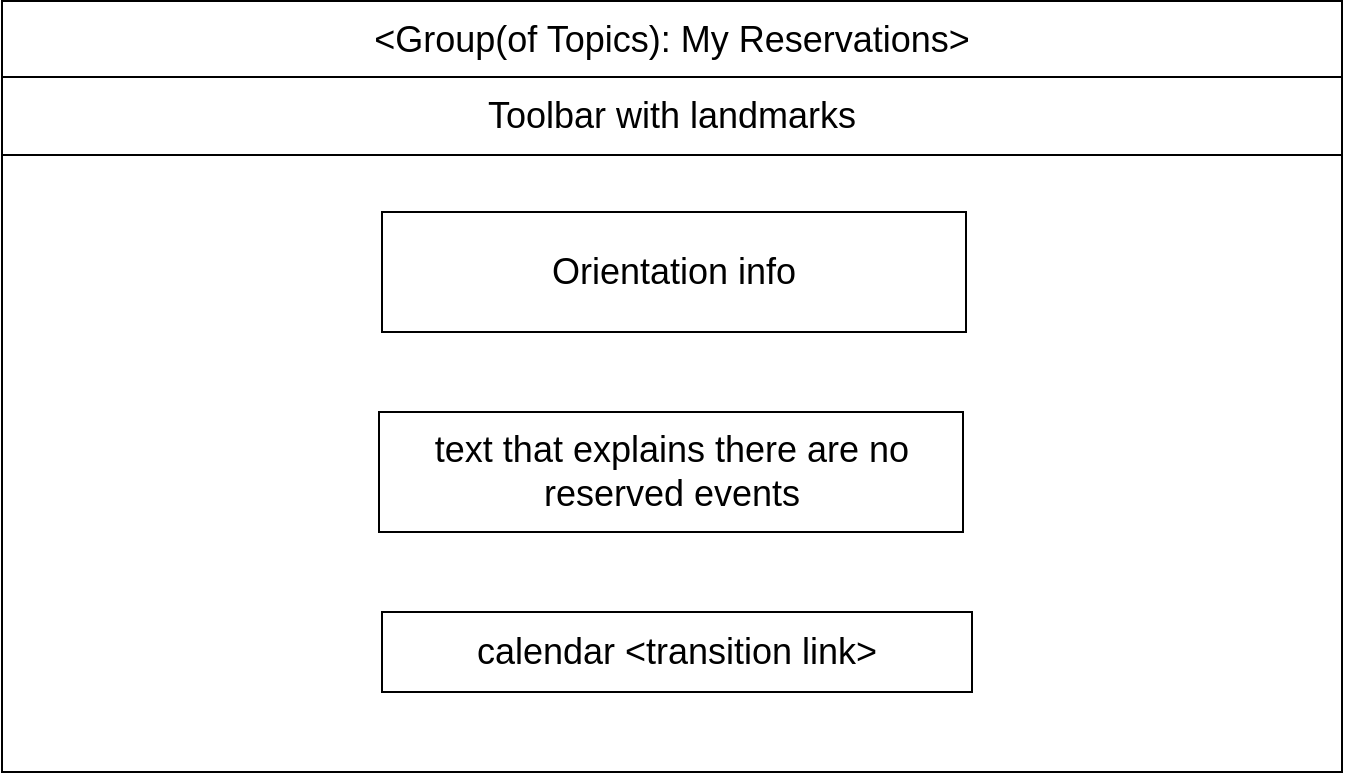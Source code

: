 <mxfile version="10.9.5" type="device"><diagram id="u9o09Kq5SHA_BDpGMf4i" name="Page-1"><mxGraphModel dx="864" dy="503" grid="1" gridSize="10" guides="1" tooltips="1" connect="1" arrows="1" fold="1" page="1" pageScale="1" pageWidth="827" pageHeight="1169" math="0" shadow="0"><root><mxCell id="0"/><mxCell id="1" parent="0"/><mxCell id="-rnoXKyHjFCAjOM_Cpp1-1" value="" style="rounded=0;whiteSpace=wrap;html=1;" parent="1" vertex="1"><mxGeometry x="90" y="25" width="670" height="385" as="geometry"/></mxCell><mxCell id="-rnoXKyHjFCAjOM_Cpp1-3" value="&lt;div style=&quot;text-align: left ; font-size: 18px&quot;&gt;&lt;/div&gt;&lt;span style=&quot;text-align: left&quot;&gt;&amp;lt;Group(of Topics)&lt;/span&gt;&lt;span style=&quot;text-align: left&quot;&gt;: My Reservations&amp;gt;&lt;/span&gt;&lt;span style=&quot;text-align: left&quot;&gt;&lt;br&gt;&lt;/span&gt;" style="rounded=0;whiteSpace=wrap;html=1;fontSize=18;" parent="1" vertex="1"><mxGeometry x="90" y="24.5" width="670" height="38" as="geometry"/></mxCell><mxCell id="-rnoXKyHjFCAjOM_Cpp1-4" value="Toolbar with landmarks" style="rounded=0;whiteSpace=wrap;html=1;fontSize=18;" parent="1" vertex="1"><mxGeometry x="90" y="62.5" width="670" height="39" as="geometry"/></mxCell><mxCell id="-rnoXKyHjFCAjOM_Cpp1-12" value="&lt;span style=&quot;font-size: 18px&quot;&gt;Orientation info&lt;/span&gt;" style="rounded=0;whiteSpace=wrap;html=1;" parent="1" vertex="1"><mxGeometry x="280" y="130" width="292" height="60" as="geometry"/></mxCell><mxCell id="8cwb70AJMBwz39Q5iK1C-2" value="calendar &amp;lt;transition link&amp;gt;" style="rounded=0;whiteSpace=wrap;html=1;fontSize=18;" parent="1" vertex="1"><mxGeometry x="280" y="330" width="295" height="40" as="geometry"/></mxCell><mxCell id="R0ma1E6080RrgIAP8btz-1" value="&lt;span style=&quot;font-size: 18px&quot;&gt;text that explains there are no reserved events&lt;/span&gt;" style="rounded=0;whiteSpace=wrap;html=1;" vertex="1" parent="1"><mxGeometry x="278.5" y="230" width="292" height="60" as="geometry"/></mxCell></root></mxGraphModel></diagram></mxfile>